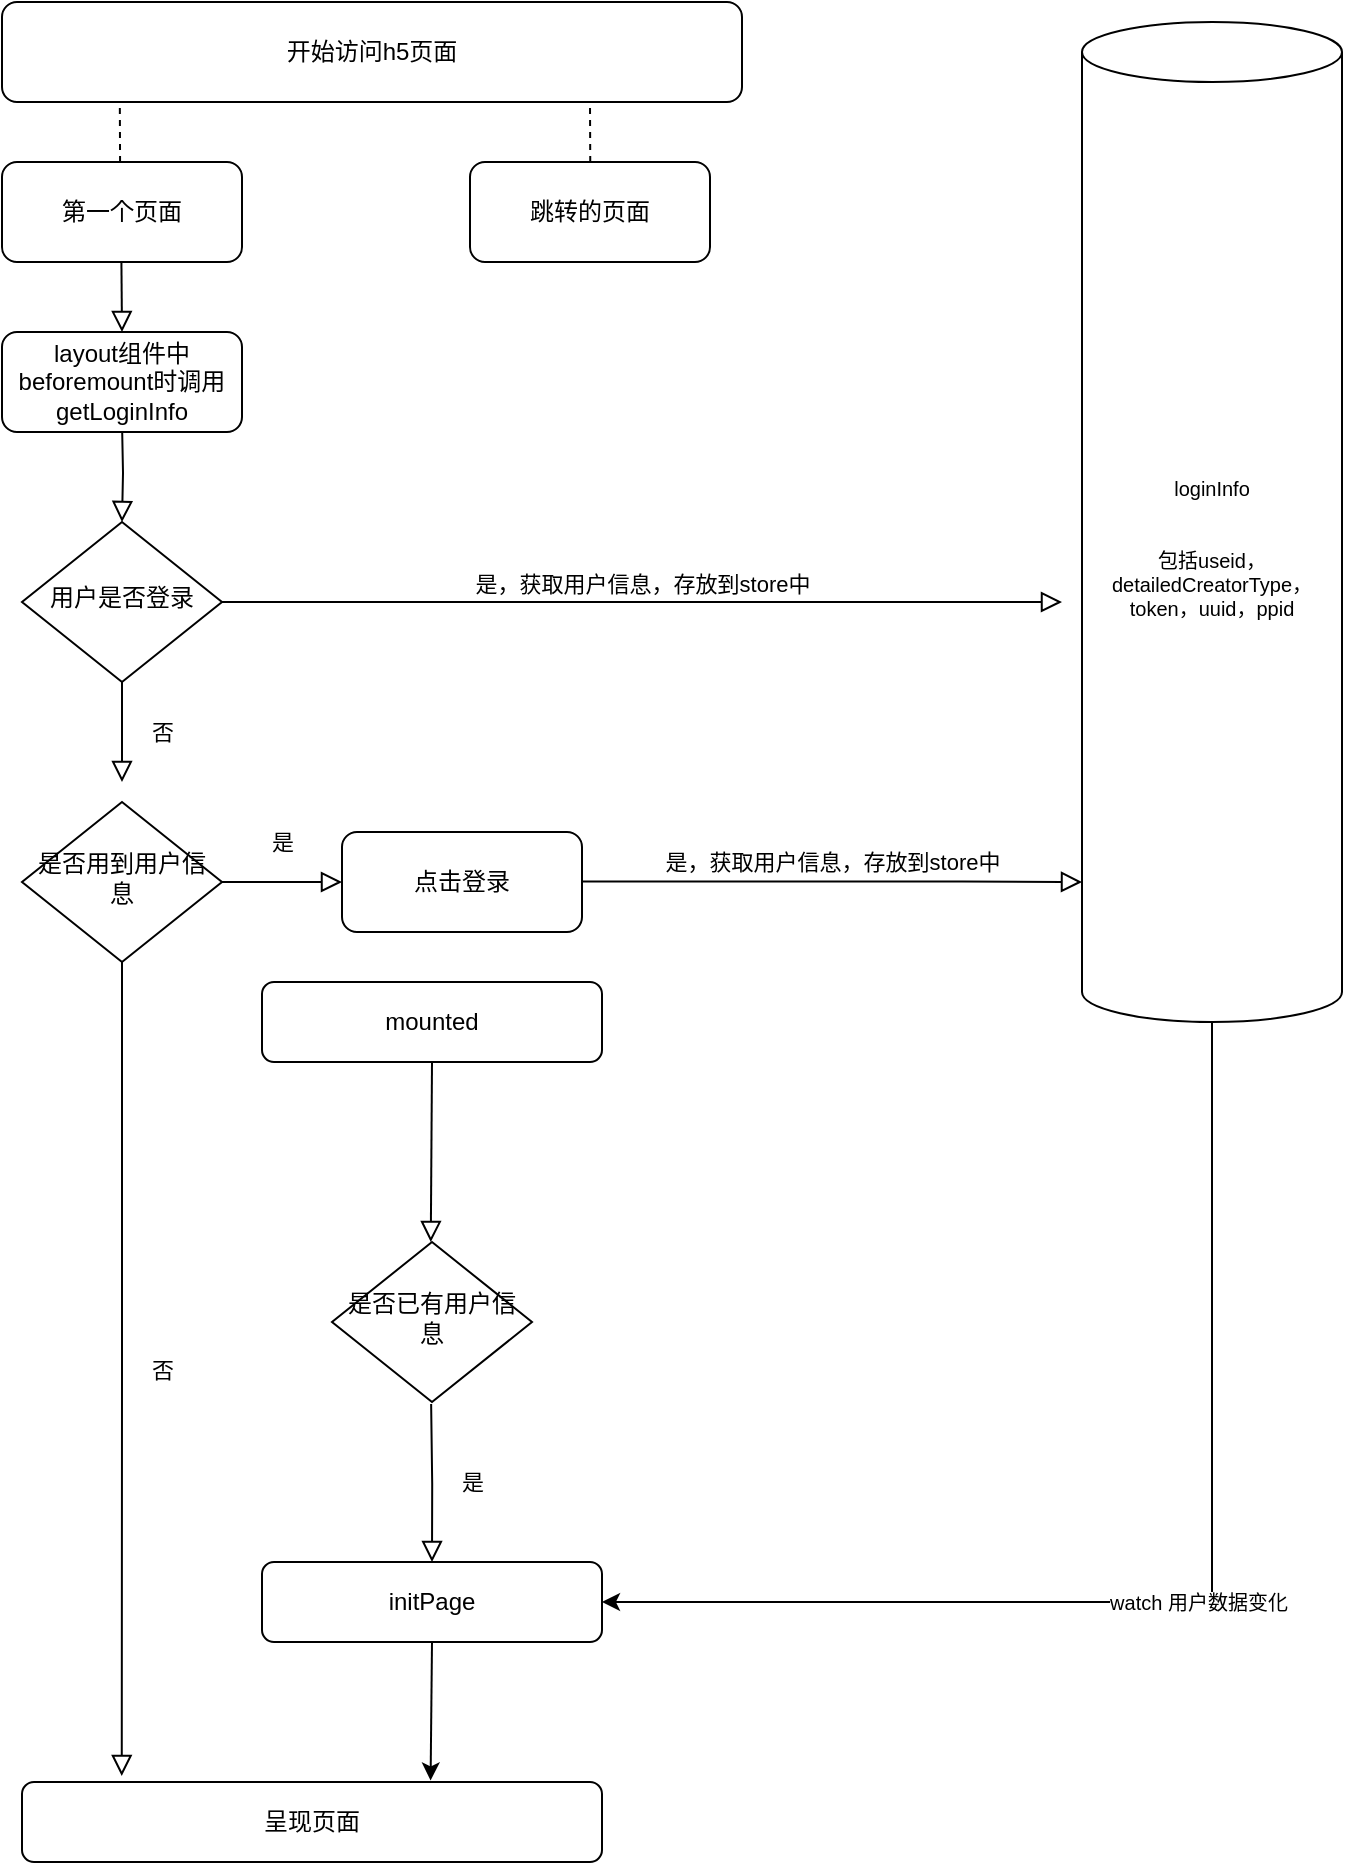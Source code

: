 <mxfile version="20.2.0" type="github">
  <diagram id="C5RBs43oDa-KdzZeNtuy" name="Page-1">
    <mxGraphModel dx="1240" dy="690" grid="1" gridSize="10" guides="1" tooltips="1" connect="1" arrows="1" fold="1" page="1" pageScale="1" pageWidth="827" pageHeight="1169" math="0" shadow="0">
      <root>
        <mxCell id="WIyWlLk6GJQsqaUBKTNV-0" />
        <mxCell id="WIyWlLk6GJQsqaUBKTNV-1" parent="WIyWlLk6GJQsqaUBKTNV-0" />
        <mxCell id="WIyWlLk6GJQsqaUBKTNV-2" value="" style="rounded=0;html=1;jettySize=auto;orthogonalLoop=1;fontSize=11;endArrow=block;endFill=0;endSize=8;strokeWidth=1;shadow=0;labelBackgroundColor=none;edgeStyle=orthogonalEdgeStyle;" parent="WIyWlLk6GJQsqaUBKTNV-1" target="WIyWlLk6GJQsqaUBKTNV-6" edge="1">
          <mxGeometry relative="1" as="geometry">
            <mxPoint x="120" y="290" as="sourcePoint" />
          </mxGeometry>
        </mxCell>
        <mxCell id="WIyWlLk6GJQsqaUBKTNV-4" value="否" style="rounded=0;html=1;jettySize=auto;orthogonalLoop=1;fontSize=11;endArrow=block;endFill=0;endSize=8;strokeWidth=1;shadow=0;labelBackgroundColor=none;edgeStyle=orthogonalEdgeStyle;" parent="WIyWlLk6GJQsqaUBKTNV-1" source="WIyWlLk6GJQsqaUBKTNV-6" edge="1">
          <mxGeometry y="20" relative="1" as="geometry">
            <mxPoint as="offset" />
            <mxPoint x="120" y="470" as="targetPoint" />
          </mxGeometry>
        </mxCell>
        <mxCell id="WIyWlLk6GJQsqaUBKTNV-5" value="是，获取用户信息，存放到store中" style="edgeStyle=orthogonalEdgeStyle;rounded=0;html=1;jettySize=auto;orthogonalLoop=1;fontSize=11;endArrow=block;endFill=0;endSize=8;strokeWidth=1;shadow=0;labelBackgroundColor=none;" parent="WIyWlLk6GJQsqaUBKTNV-1" source="WIyWlLk6GJQsqaUBKTNV-6" edge="1">
          <mxGeometry y="10" relative="1" as="geometry">
            <mxPoint as="offset" />
            <mxPoint x="590" y="380" as="targetPoint" />
          </mxGeometry>
        </mxCell>
        <mxCell id="WIyWlLk6GJQsqaUBKTNV-6" value="用户是否登录" style="rhombus;whiteSpace=wrap;html=1;shadow=0;fontFamily=Helvetica;fontSize=12;align=center;strokeWidth=1;spacing=6;spacingTop=-4;" parent="WIyWlLk6GJQsqaUBKTNV-1" vertex="1">
          <mxGeometry x="70" y="340" width="100" height="80" as="geometry" />
        </mxCell>
        <mxCell id="WIyWlLk6GJQsqaUBKTNV-11" value="initPage" style="rounded=1;whiteSpace=wrap;html=1;fontSize=12;glass=0;strokeWidth=1;shadow=0;" parent="WIyWlLk6GJQsqaUBKTNV-1" vertex="1">
          <mxGeometry x="190" y="860" width="170" height="40" as="geometry" />
        </mxCell>
        <mxCell id="vIY9tpSzzPqMu0DWue8W-2" value="第一个页面" style="rounded=1;whiteSpace=wrap;html=1;" vertex="1" parent="WIyWlLk6GJQsqaUBKTNV-1">
          <mxGeometry x="60" y="160" width="120" height="50" as="geometry" />
        </mxCell>
        <mxCell id="vIY9tpSzzPqMu0DWue8W-6" value="开始访问h5页面" style="rounded=1;whiteSpace=wrap;html=1;" vertex="1" parent="WIyWlLk6GJQsqaUBKTNV-1">
          <mxGeometry x="60" y="80" width="370" height="50" as="geometry" />
        </mxCell>
        <mxCell id="vIY9tpSzzPqMu0DWue8W-7" value="跳转的页面" style="rounded=1;whiteSpace=wrap;html=1;" vertex="1" parent="WIyWlLk6GJQsqaUBKTNV-1">
          <mxGeometry x="294" y="160" width="120" height="50" as="geometry" />
        </mxCell>
        <mxCell id="vIY9tpSzzPqMu0DWue8W-9" value="loginInfo&#xa;&#xa;&#xa;包括useid，detailedCreatorType，token，uuid，ppid" style="shape=cylinder3;boundedLbl=1;backgroundOutline=1;size=15;whiteSpace=wrap;fontSize=10;" vertex="1" parent="WIyWlLk6GJQsqaUBKTNV-1">
          <mxGeometry x="600" y="90" width="130" height="500" as="geometry" />
        </mxCell>
        <mxCell id="vIY9tpSzzPqMu0DWue8W-11" value="" style="endArrow=none;dashed=1;html=1;rounded=0;entryX=0.161;entryY=1;entryDx=0;entryDy=0;entryPerimeter=0;exitX=0.417;exitY=0;exitDx=0;exitDy=0;exitPerimeter=0;" edge="1" parent="WIyWlLk6GJQsqaUBKTNV-1">
          <mxGeometry width="50" height="50" relative="1" as="geometry">
            <mxPoint x="119.04" y="160" as="sourcePoint" />
            <mxPoint x="118.91" y="130" as="targetPoint" />
          </mxGeometry>
        </mxCell>
        <mxCell id="vIY9tpSzzPqMu0DWue8W-13" value="" style="endArrow=none;dashed=1;html=1;rounded=0;entryX=0.161;entryY=1;entryDx=0;entryDy=0;entryPerimeter=0;exitX=0.417;exitY=0;exitDx=0;exitDy=0;exitPerimeter=0;" edge="1" parent="WIyWlLk6GJQsqaUBKTNV-1">
          <mxGeometry width="50" height="50" relative="1" as="geometry">
            <mxPoint x="354.13" y="160" as="sourcePoint" />
            <mxPoint x="354" y="130" as="targetPoint" />
          </mxGeometry>
        </mxCell>
        <mxCell id="vIY9tpSzzPqMu0DWue8W-14" value="layout组件中beforemount时调用getLoginInfo" style="rounded=1;whiteSpace=wrap;html=1;" vertex="1" parent="WIyWlLk6GJQsqaUBKTNV-1">
          <mxGeometry x="60" y="245" width="120" height="50" as="geometry" />
        </mxCell>
        <mxCell id="vIY9tpSzzPqMu0DWue8W-15" value="" style="rounded=0;html=1;jettySize=auto;orthogonalLoop=1;fontSize=11;endArrow=block;endFill=0;endSize=8;strokeWidth=1;shadow=0;labelBackgroundColor=none;edgeStyle=orthogonalEdgeStyle;entryX=0.5;entryY=0;entryDx=0;entryDy=0;" edge="1" parent="WIyWlLk6GJQsqaUBKTNV-1" target="vIY9tpSzzPqMu0DWue8W-14">
          <mxGeometry relative="1" as="geometry">
            <mxPoint x="119.71" y="210" as="sourcePoint" />
            <mxPoint x="120" y="230" as="targetPoint" />
          </mxGeometry>
        </mxCell>
        <mxCell id="vIY9tpSzzPqMu0DWue8W-20" value="watch 用户数据变化" style="endArrow=classic;html=1;rounded=0;fontSize=10;exitX=0.5;exitY=1;exitDx=0;exitDy=0;exitPerimeter=0;entryX=1;entryY=0.5;entryDx=0;entryDy=0;" edge="1" parent="WIyWlLk6GJQsqaUBKTNV-1" source="vIY9tpSzzPqMu0DWue8W-9" target="WIyWlLk6GJQsqaUBKTNV-11">
          <mxGeometry width="50" height="50" relative="1" as="geometry">
            <mxPoint x="490" y="670" as="sourcePoint" />
            <mxPoint x="555" y="720" as="targetPoint" />
            <Array as="points">
              <mxPoint x="665" y="880" />
            </Array>
          </mxGeometry>
        </mxCell>
        <mxCell id="vIY9tpSzzPqMu0DWue8W-21" value="呈现页面" style="rounded=1;whiteSpace=wrap;html=1;fontSize=12;glass=0;strokeWidth=1;shadow=0;" vertex="1" parent="WIyWlLk6GJQsqaUBKTNV-1">
          <mxGeometry x="70" y="970" width="290" height="40" as="geometry" />
        </mxCell>
        <mxCell id="vIY9tpSzzPqMu0DWue8W-22" value="" style="endArrow=classic;html=1;rounded=0;fontSize=10;exitX=0.5;exitY=1;exitDx=0;exitDy=0;entryX=0.291;entryY=-0.019;entryDx=0;entryDy=0;entryPerimeter=0;" edge="1" parent="WIyWlLk6GJQsqaUBKTNV-1" source="WIyWlLk6GJQsqaUBKTNV-11">
          <mxGeometry width="50" height="50" relative="1" as="geometry">
            <mxPoint x="272" y="900" as="sourcePoint" />
            <mxPoint x="274.3" y="969.24" as="targetPoint" />
          </mxGeometry>
        </mxCell>
        <mxCell id="vIY9tpSzzPqMu0DWue8W-25" value="是否用到用户信息" style="rhombus;whiteSpace=wrap;html=1;shadow=0;fontFamily=Helvetica;fontSize=12;align=center;strokeWidth=1;spacing=6;spacingTop=-4;" vertex="1" parent="WIyWlLk6GJQsqaUBKTNV-1">
          <mxGeometry x="70" y="480" width="100" height="80" as="geometry" />
        </mxCell>
        <mxCell id="vIY9tpSzzPqMu0DWue8W-26" value="否" style="rounded=0;html=1;jettySize=auto;orthogonalLoop=1;fontSize=11;endArrow=block;endFill=0;endSize=8;strokeWidth=1;shadow=0;labelBackgroundColor=none;edgeStyle=orthogonalEdgeStyle;exitX=0.5;exitY=1;exitDx=0;exitDy=0;entryX=0.172;entryY=-0.075;entryDx=0;entryDy=0;entryPerimeter=0;" edge="1" parent="WIyWlLk6GJQsqaUBKTNV-1" source="vIY9tpSzzPqMu0DWue8W-25" target="vIY9tpSzzPqMu0DWue8W-21">
          <mxGeometry y="20" relative="1" as="geometry">
            <mxPoint as="offset" />
            <mxPoint x="119.6" y="620" as="sourcePoint" />
            <mxPoint x="119.6" y="660" as="targetPoint" />
          </mxGeometry>
        </mxCell>
        <mxCell id="vIY9tpSzzPqMu0DWue8W-27" value="是" style="rounded=0;html=1;jettySize=auto;orthogonalLoop=1;fontSize=11;endArrow=block;endFill=0;endSize=8;strokeWidth=1;shadow=0;labelBackgroundColor=none;edgeStyle=orthogonalEdgeStyle;" edge="1" parent="WIyWlLk6GJQsqaUBKTNV-1">
          <mxGeometry y="20" relative="1" as="geometry">
            <mxPoint as="offset" />
            <mxPoint x="170" y="520" as="sourcePoint" />
            <mxPoint x="230" y="520" as="targetPoint" />
          </mxGeometry>
        </mxCell>
        <mxCell id="vIY9tpSzzPqMu0DWue8W-29" value="点击登录" style="rounded=1;whiteSpace=wrap;html=1;" vertex="1" parent="WIyWlLk6GJQsqaUBKTNV-1">
          <mxGeometry x="230" y="495" width="120" height="50" as="geometry" />
        </mxCell>
        <mxCell id="vIY9tpSzzPqMu0DWue8W-30" value="是，获取用户信息，存放到store中" style="edgeStyle=orthogonalEdgeStyle;rounded=0;html=1;jettySize=auto;orthogonalLoop=1;fontSize=11;endArrow=block;endFill=0;endSize=8;strokeWidth=1;shadow=0;labelBackgroundColor=none;" edge="1" parent="WIyWlLk6GJQsqaUBKTNV-1">
          <mxGeometry y="10" relative="1" as="geometry">
            <mxPoint as="offset" />
            <mxPoint x="350" y="519.79" as="sourcePoint" />
            <mxPoint x="600" y="520" as="targetPoint" />
            <Array as="points">
              <mxPoint x="540" y="520" />
              <mxPoint x="540" y="520" />
            </Array>
          </mxGeometry>
        </mxCell>
        <mxCell id="vIY9tpSzzPqMu0DWue8W-31" value="mounted" style="rounded=1;whiteSpace=wrap;html=1;fontSize=12;glass=0;strokeWidth=1;shadow=0;" vertex="1" parent="WIyWlLk6GJQsqaUBKTNV-1">
          <mxGeometry x="190" y="570" width="170" height="40" as="geometry" />
        </mxCell>
        <mxCell id="vIY9tpSzzPqMu0DWue8W-32" value="是否已有用户信息" style="rhombus;whiteSpace=wrap;html=1;shadow=0;fontFamily=Helvetica;fontSize=12;align=center;strokeWidth=1;spacing=6;spacingTop=-4;" vertex="1" parent="WIyWlLk6GJQsqaUBKTNV-1">
          <mxGeometry x="225" y="700" width="100" height="80" as="geometry" />
        </mxCell>
        <mxCell id="vIY9tpSzzPqMu0DWue8W-33" value="是" style="rounded=0;html=1;jettySize=auto;orthogonalLoop=1;fontSize=11;endArrow=block;endFill=0;endSize=8;strokeWidth=1;shadow=0;labelBackgroundColor=none;edgeStyle=orthogonalEdgeStyle;entryX=0.5;entryY=0;entryDx=0;entryDy=0;" edge="1" parent="WIyWlLk6GJQsqaUBKTNV-1" target="WIyWlLk6GJQsqaUBKTNV-11">
          <mxGeometry y="20" relative="1" as="geometry">
            <mxPoint as="offset" />
            <mxPoint x="274.57" y="781" as="sourcePoint" />
            <mxPoint x="274.57" y="831" as="targetPoint" />
          </mxGeometry>
        </mxCell>
        <mxCell id="vIY9tpSzzPqMu0DWue8W-35" value="" style="rounded=0;html=1;jettySize=auto;orthogonalLoop=1;fontSize=11;endArrow=block;endFill=0;endSize=8;strokeWidth=1;shadow=0;labelBackgroundColor=none;edgeStyle=orthogonalEdgeStyle;entryX=0.5;entryY=0;entryDx=0;entryDy=0;exitX=0.5;exitY=1;exitDx=0;exitDy=0;" edge="1" parent="WIyWlLk6GJQsqaUBKTNV-1" source="vIY9tpSzzPqMu0DWue8W-31">
          <mxGeometry y="20" relative="1" as="geometry">
            <mxPoint as="offset" />
            <mxPoint x="273.96" y="621" as="sourcePoint" />
            <mxPoint x="274.39" y="700" as="targetPoint" />
            <Array as="points">
              <mxPoint x="274" y="610" />
            </Array>
          </mxGeometry>
        </mxCell>
      </root>
    </mxGraphModel>
  </diagram>
</mxfile>
